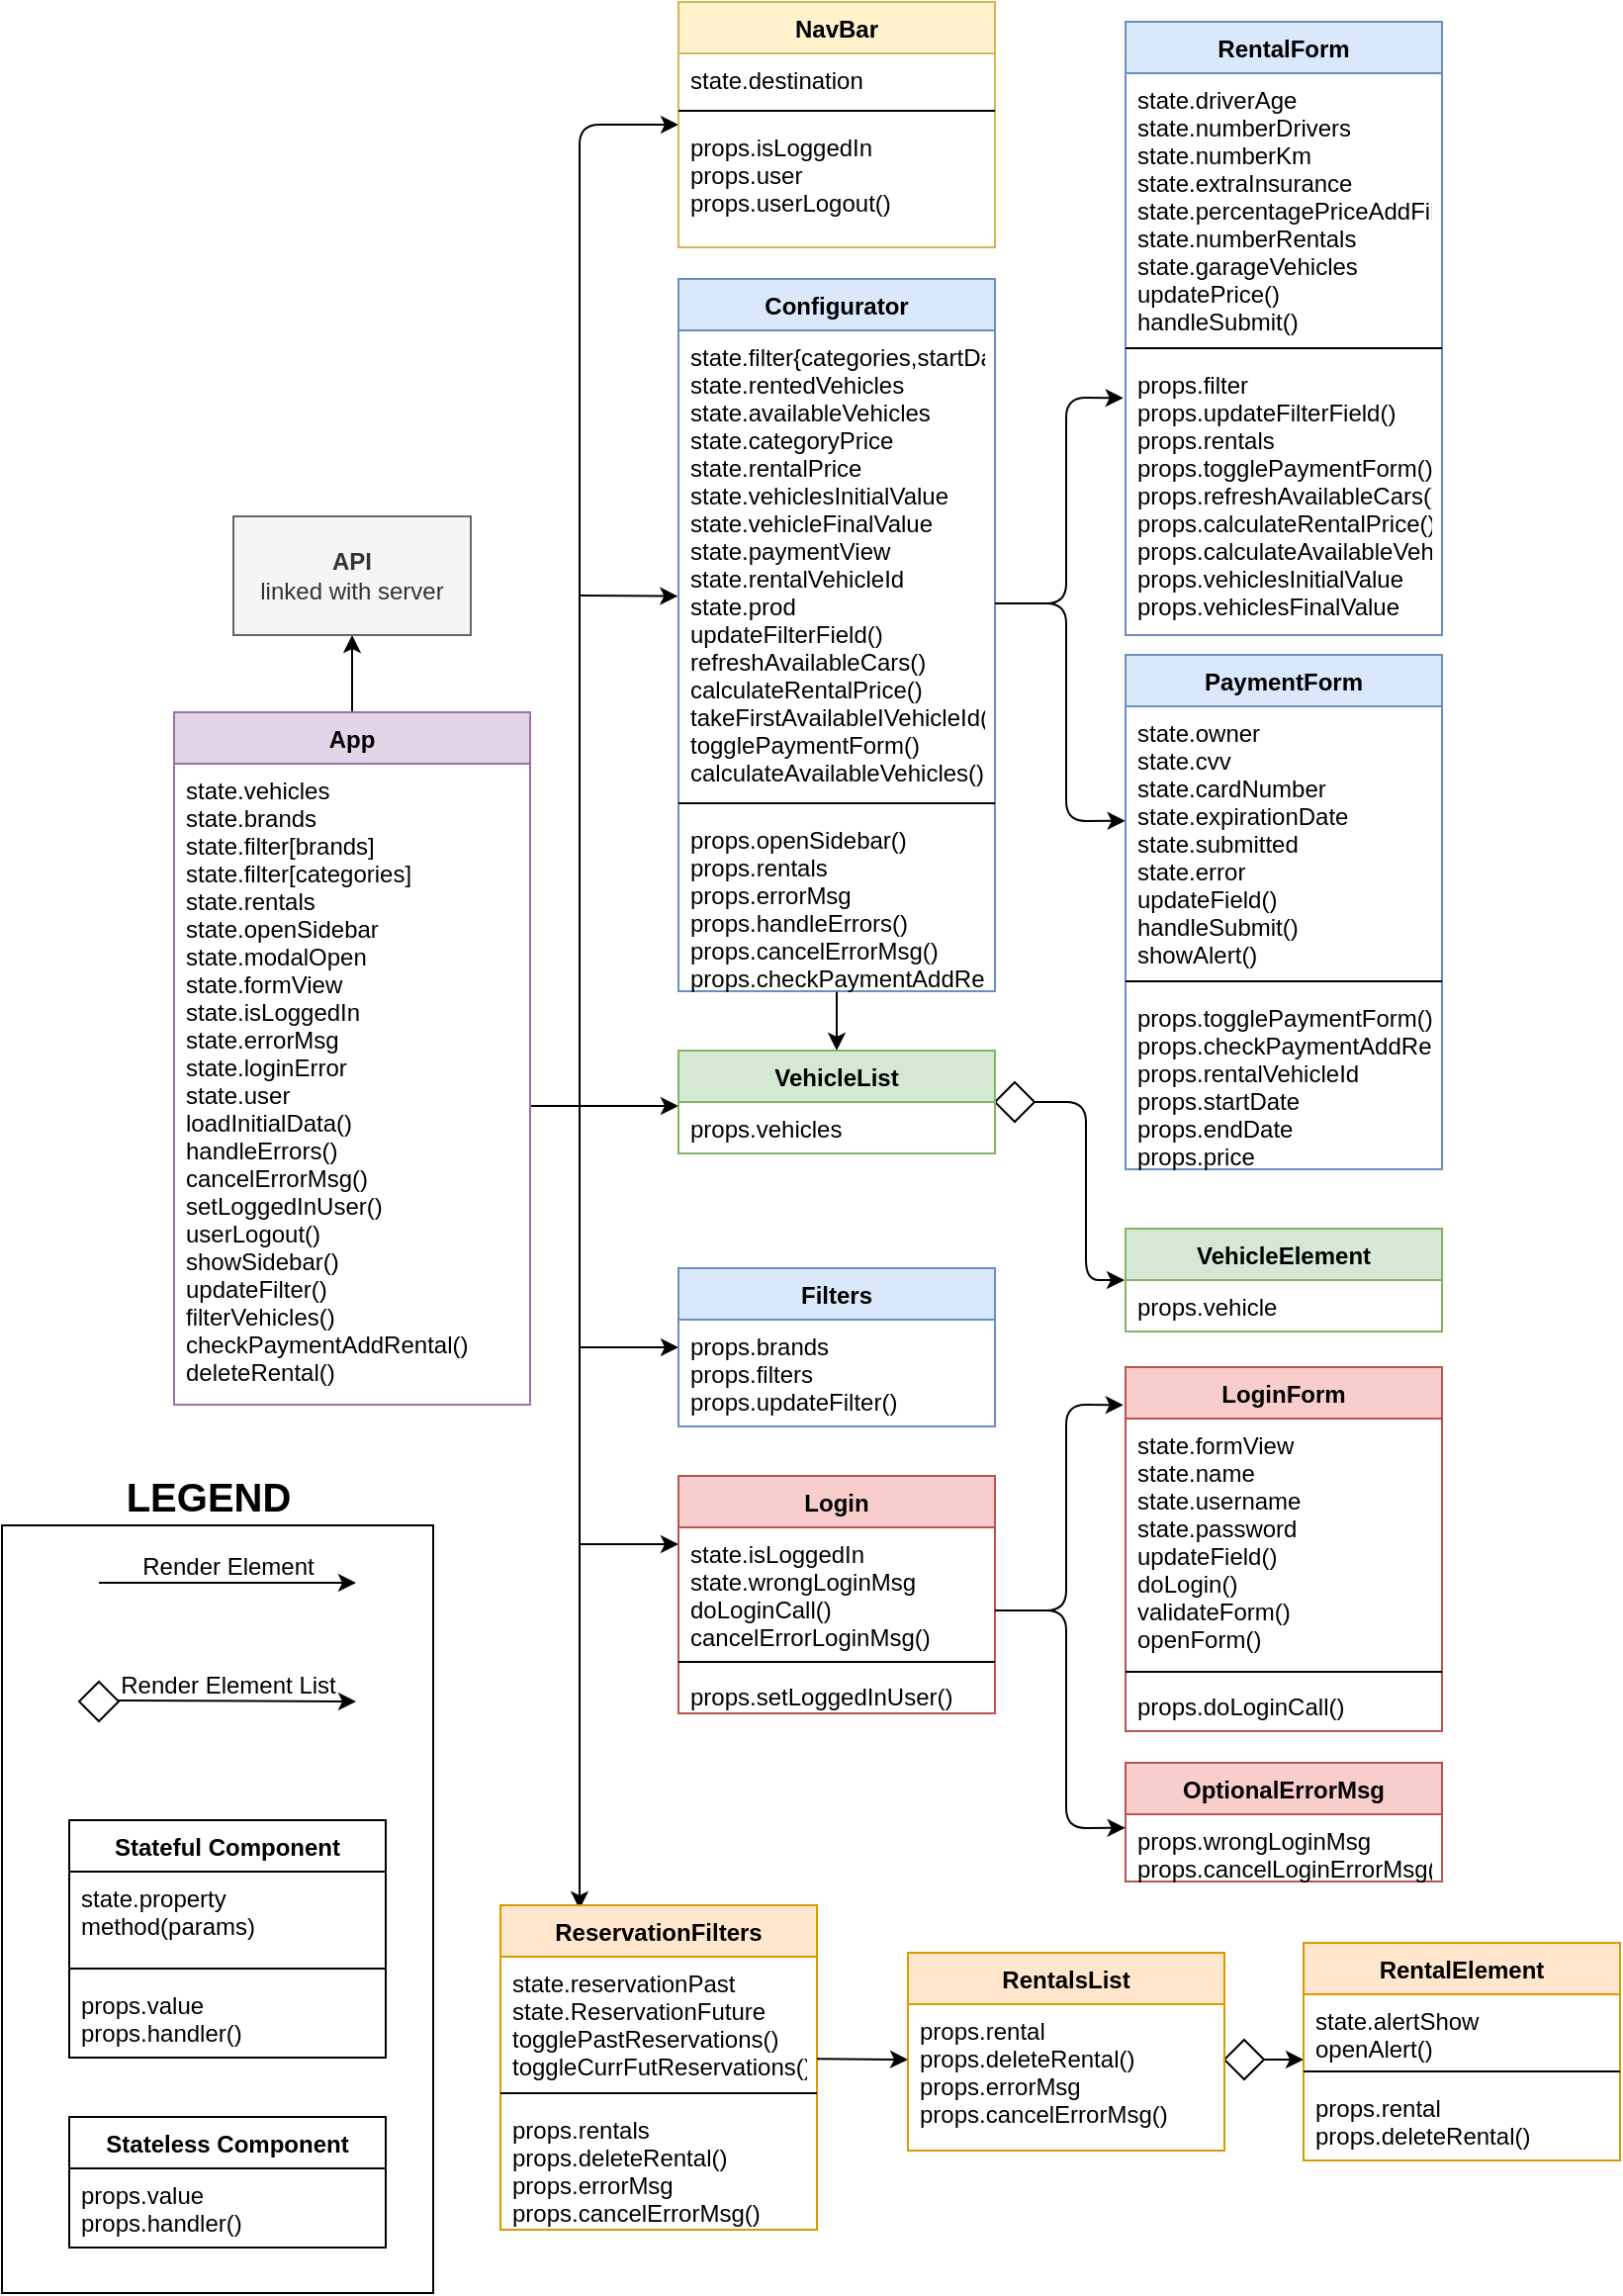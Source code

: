 <mxfile version="13.3.9" type="device"><diagram id="3cZuhn2NiqzcoNj3TXTj" name="Pagina-1"><mxGraphModel dx="786" dy="1794" grid="1" gridSize="10" guides="1" tooltips="1" connect="1" arrows="1" fold="1" page="1" pageScale="1" pageWidth="827" pageHeight="1169" math="0" shadow="0"><root><mxCell id="0"/><mxCell id="1" parent="0"/><mxCell id="CpLs233Vd5qmqUAJs4ju-28" value="&lt;b&gt;&lt;font style=&quot;font-size: 20px&quot;&gt;LEGEND&lt;/font&gt;&lt;/b&gt;" style="text;html=1;align=center;verticalAlign=middle;resizable=0;points=[];autosize=1;" parent="1" vertex="1"><mxGeometry x="56" y="-415" width="100" height="20" as="geometry"/></mxCell><mxCell id="CpLs233Vd5qmqUAJs4ju-29" value="" style="rounded=0;whiteSpace=wrap;html=1;" parent="1" vertex="1"><mxGeometry x="2" y="-390" width="218" height="388" as="geometry"/></mxCell><mxCell id="CpLs233Vd5qmqUAJs4ju-32" value="" style="endArrow=classic;html=1;" parent="1" edge="1"><mxGeometry width="50" height="50" relative="1" as="geometry"><mxPoint x="51" y="-361" as="sourcePoint"/><mxPoint x="181" y="-361" as="targetPoint"/></mxGeometry></mxCell><mxCell id="CpLs233Vd5qmqUAJs4ju-33" value="Render Element" style="text;html=1;align=center;verticalAlign=middle;resizable=0;points=[];autosize=1;" parent="1" vertex="1"><mxGeometry x="66" y="-379" width="100" height="20" as="geometry"/></mxCell><mxCell id="CpLs233Vd5qmqUAJs4ju-34" value="" style="rhombus;whiteSpace=wrap;html=1;" parent="1" vertex="1"><mxGeometry x="41" y="-311" width="20" height="20" as="geometry"/></mxCell><mxCell id="CpLs233Vd5qmqUAJs4ju-35" value="" style="endArrow=classic;html=1;" parent="1" edge="1"><mxGeometry width="50" height="50" relative="1" as="geometry"><mxPoint x="61" y="-301.5" as="sourcePoint"/><mxPoint x="181" y="-301" as="targetPoint"/></mxGeometry></mxCell><mxCell id="CpLs233Vd5qmqUAJs4ju-36" value="Render Element List" style="text;html=1;align=center;verticalAlign=middle;resizable=0;points=[];autosize=1;" parent="1" vertex="1"><mxGeometry x="56" y="-319" width="120" height="20" as="geometry"/></mxCell><mxCell id="CpLs233Vd5qmqUAJs4ju-68" value="" style="edgeStyle=orthogonalEdgeStyle;rounded=0;orthogonalLoop=1;jettySize=auto;html=1;" parent="1" source="CpLs233Vd5qmqUAJs4ju-43" target="CpLs233Vd5qmqUAJs4ju-67" edge="1"><mxGeometry relative="1" as="geometry"/></mxCell><mxCell id="CpLs233Vd5qmqUAJs4ju-74" value="" style="edgeStyle=orthogonalEdgeStyle;rounded=0;orthogonalLoop=1;jettySize=auto;html=1;entryX=0;entryY=0.077;entryDx=0;entryDy=0;entryPerimeter=0;exitX=0.998;exitY=0.534;exitDx=0;exitDy=0;exitPerimeter=0;" parent="1" source="CpLs233Vd5qmqUAJs4ju-44" target="CpLs233Vd5qmqUAJs4ju-13" edge="1"><mxGeometry relative="1" as="geometry"><mxPoint x="324" y="-716" as="targetPoint"/><Array as="points"/></mxGeometry></mxCell><mxCell id="CpLs233Vd5qmqUAJs4ju-67" value="&lt;b&gt;API&lt;/b&gt;&lt;br&gt;linked with server" style="rounded=0;whiteSpace=wrap;html=1;fillColor=#f5f5f5;strokeColor=#666666;fontColor=#333333;" parent="1" vertex="1"><mxGeometry x="119" y="-900" width="120" height="60" as="geometry"/></mxCell><mxCell id="CpLs233Vd5qmqUAJs4ju-69" value="" style="rhombus;whiteSpace=wrap;html=1;" parent="1" vertex="1"><mxGeometry x="504" y="-614" width="20" height="20" as="geometry"/></mxCell><mxCell id="CpLs233Vd5qmqUAJs4ju-70" value="" style="endArrow=classic;html=1;entryX=-0.003;entryY=0.001;entryDx=0;entryDy=0;entryPerimeter=0;exitX=1;exitY=0.5;exitDx=0;exitDy=0;" parent="1" source="CpLs233Vd5qmqUAJs4ju-69" target="CpLs233Vd5qmqUAJs4ju-21" edge="1"><mxGeometry width="50" height="50" relative="1" as="geometry"><mxPoint x="524" y="-604.5" as="sourcePoint"/><mxPoint x="614" y="-604" as="targetPoint"/><Array as="points"><mxPoint x="550" y="-604"/><mxPoint x="550" y="-514"/></Array></mxGeometry></mxCell><mxCell id="CpLs233Vd5qmqUAJs4ju-75" value="" style="endArrow=classic;html=1;entryX=0;entryY=0.5;entryDx=0;entryDy=0;" parent="1" target="CpLs233Vd5qmqUAJs4ju-8" edge="1"><mxGeometry width="50" height="50" relative="1" as="geometry"><mxPoint x="294" y="-629" as="sourcePoint"/><mxPoint x="344.16" y="-1112.896" as="targetPoint"/><Array as="points"><mxPoint x="294" y="-1098"/></Array></mxGeometry></mxCell><mxCell id="CpLs233Vd5qmqUAJs4ju-76" value="" style="endArrow=classic;html=1;entryX=-0.002;entryY=0.574;entryDx=0;entryDy=0;entryPerimeter=0;" parent="1" edge="1" target="CpLs233Vd5qmqUAJs4ju-64"><mxGeometry width="50" height="50" relative="1" as="geometry"><mxPoint x="294" y="-860" as="sourcePoint"/><mxPoint x="344" y="-933" as="targetPoint"/></mxGeometry></mxCell><mxCell id="CpLs233Vd5qmqUAJs4ju-77" value="" style="endArrow=classic;html=1;entryX=0.25;entryY=0;entryDx=0;entryDy=0;" parent="1" edge="1"><mxGeometry width="50" height="50" relative="1" as="geometry"><mxPoint x="294" y="-634" as="sourcePoint"/><mxPoint x="294" y="-196" as="targetPoint"/><Array as="points"><mxPoint x="294" y="-310"/></Array></mxGeometry></mxCell><mxCell id="CpLs233Vd5qmqUAJs4ju-24" value="Stateful Component" style="swimlane;fontStyle=1;align=center;verticalAlign=top;childLayout=stackLayout;horizontal=1;startSize=26;horizontalStack=0;resizeParent=1;resizeParentMax=0;resizeLast=0;collapsible=1;marginBottom=0;" parent="1" vertex="1"><mxGeometry x="36" y="-241" width="160" height="120" as="geometry"><mxRectangle x="120" y="250" width="60" height="26" as="alternateBounds"/></mxGeometry></mxCell><mxCell id="CpLs233Vd5qmqUAJs4ju-25" value="state.property&#10;method(params)" style="text;strokeColor=none;fillColor=none;align=left;verticalAlign=top;spacingLeft=4;spacingRight=4;overflow=hidden;rotatable=0;points=[[0,0.5],[1,0.5]];portConstraint=eastwest;" parent="CpLs233Vd5qmqUAJs4ju-24" vertex="1"><mxGeometry y="26" width="160" height="44" as="geometry"/></mxCell><mxCell id="CpLs233Vd5qmqUAJs4ju-26" value="" style="line;strokeWidth=1;fillColor=none;align=left;verticalAlign=middle;spacingTop=-1;spacingLeft=3;spacingRight=3;rotatable=0;labelPosition=right;points=[];portConstraint=eastwest;" parent="CpLs233Vd5qmqUAJs4ju-24" vertex="1"><mxGeometry y="70" width="160" height="10" as="geometry"/></mxCell><mxCell id="CpLs233Vd5qmqUAJs4ju-27" value="props.value&#10;props.handler()" style="text;strokeColor=none;fillColor=none;align=left;verticalAlign=top;spacingLeft=4;spacingRight=4;overflow=hidden;rotatable=0;points=[[0,0.5],[1,0.5]];portConstraint=eastwest;" parent="CpLs233Vd5qmqUAJs4ju-24" vertex="1"><mxGeometry y="80" width="160" height="40" as="geometry"/></mxCell><mxCell id="CpLs233Vd5qmqUAJs4ju-39" value="Stateless Component" style="swimlane;fontStyle=1;align=center;verticalAlign=top;childLayout=stackLayout;horizontal=1;startSize=26;horizontalStack=0;resizeParent=1;resizeParentMax=0;resizeLast=0;collapsible=1;marginBottom=0;" parent="1" vertex="1"><mxGeometry x="36" y="-91" width="160" height="66" as="geometry"><mxRectangle x="120" y="250" width="60" height="26" as="alternateBounds"/></mxGeometry></mxCell><mxCell id="CpLs233Vd5qmqUAJs4ju-42" value="props.value&#10;props.handler()" style="text;strokeColor=none;fillColor=none;align=left;verticalAlign=top;spacingLeft=4;spacingRight=4;overflow=hidden;rotatable=0;points=[[0,0.5],[1,0.5]];portConstraint=eastwest;" parent="CpLs233Vd5qmqUAJs4ju-39" vertex="1"><mxGeometry y="26" width="160" height="40" as="geometry"/></mxCell><mxCell id="CpLs233Vd5qmqUAJs4ju-95" value="" style="endArrow=classic;html=1;" parent="1" edge="1"><mxGeometry width="50" height="50" relative="1" as="geometry"><mxPoint x="294" y="-380.5" as="sourcePoint"/><mxPoint x="344" y="-380.5" as="targetPoint"/></mxGeometry></mxCell><mxCell id="CpLs233Vd5qmqUAJs4ju-99" value="" style="rhombus;whiteSpace=wrap;html=1;" parent="1" vertex="1"><mxGeometry x="620" y="-130" width="20" height="20" as="geometry"/></mxCell><mxCell id="CpLs233Vd5qmqUAJs4ju-100" value="" style="endArrow=classic;html=1;entryX=-0.003;entryY=0.001;entryDx=0;entryDy=0;entryPerimeter=0;exitX=1;exitY=0.5;exitDx=0;exitDy=0;" parent="1" source="CpLs233Vd5qmqUAJs4ju-99" edge="1"><mxGeometry width="50" height="50" relative="1" as="geometry"><mxPoint x="610.48" y="-120.5" as="sourcePoint"/><mxPoint x="660" y="-119.974" as="targetPoint"/></mxGeometry></mxCell><mxCell id="CpLs233Vd5qmqUAJs4ju-43" value="App" style="swimlane;fontStyle=1;align=center;verticalAlign=top;childLayout=stackLayout;horizontal=1;startSize=26;horizontalStack=0;resizeParent=1;resizeParentMax=0;resizeLast=0;collapsible=1;marginBottom=0;fillColor=#e1d5e7;strokeColor=#9673a6;" parent="1" vertex="1"><mxGeometry x="89" y="-801" width="180" height="350" as="geometry"><mxRectangle x="120" y="250" width="60" height="26" as="alternateBounds"/></mxGeometry></mxCell><mxCell id="CpLs233Vd5qmqUAJs4ju-44" value="state.vehicles&#10;state.brands&#10;state.filter[brands]&#10;state.filter[categories]&#10;state.rentals&#10;state.openSidebar&#10;state.modalOpen&#10;state.formView&#10;state.isLoggedIn&#10;state.errorMsg&#10;state.loginError&#10;state.user&#10;loadInitialData()&#10;handleErrors()&#10;cancelErrorMsg()&#10;setLoggedInUser()&#10;userLogout()&#10;showSidebar()&#10;updateFilter()&#10;filterVehicles()&#10;checkPaymentAddRental()&#10;deleteRental()&#10;" style="text;strokeColor=none;fillColor=none;align=left;verticalAlign=top;spacingLeft=4;spacingRight=4;overflow=hidden;rotatable=0;points=[[0,0.5],[1,0.5]];portConstraint=eastwest;" parent="CpLs233Vd5qmqUAJs4ju-43" vertex="1"><mxGeometry y="26" width="180" height="324" as="geometry"/></mxCell><mxCell id="CpLs233Vd5qmqUAJs4ju-8" value="NavBar" style="swimlane;fontStyle=1;align=center;verticalAlign=top;childLayout=stackLayout;horizontal=1;startSize=26;horizontalStack=0;resizeParent=1;resizeParentMax=0;resizeLast=0;collapsible=1;marginBottom=0;fillColor=#fff2cc;strokeColor=#d6b656;" parent="1" vertex="1"><mxGeometry x="344" y="-1160" width="160" height="124" as="geometry"><mxRectangle x="120" y="250" width="60" height="26" as="alternateBounds"/></mxGeometry></mxCell><mxCell id="exmykn1GDkYW_zSlZaYx-5" value="state.destination&#10;" style="text;strokeColor=none;fillColor=none;align=left;verticalAlign=top;spacingLeft=4;spacingRight=4;overflow=hidden;rotatable=0;points=[[0,0.5],[1,0.5]];portConstraint=eastwest;" vertex="1" parent="CpLs233Vd5qmqUAJs4ju-8"><mxGeometry y="26" width="160" height="24" as="geometry"/></mxCell><mxCell id="exmykn1GDkYW_zSlZaYx-2" value="" style="line;strokeWidth=1;fillColor=none;align=left;verticalAlign=middle;spacingTop=-1;spacingLeft=3;spacingRight=3;rotatable=0;labelPosition=right;points=[];portConstraint=eastwest;" vertex="1" parent="CpLs233Vd5qmqUAJs4ju-8"><mxGeometry y="50" width="160" height="10" as="geometry"/></mxCell><mxCell id="CpLs233Vd5qmqUAJs4ju-9" value="props.isLoggedIn&#10;props.user&#10;props.userLogout()" style="text;strokeColor=none;fillColor=none;align=left;verticalAlign=top;spacingLeft=4;spacingRight=4;overflow=hidden;rotatable=0;points=[[0,0.5],[1,0.5]];portConstraint=eastwest;" parent="CpLs233Vd5qmqUAJs4ju-8" vertex="1"><mxGeometry y="60" width="160" height="64" as="geometry"/></mxCell><mxCell id="exmykn1GDkYW_zSlZaYx-9" value="ReservationFilters" style="swimlane;fontStyle=1;align=center;verticalAlign=top;childLayout=stackLayout;horizontal=1;startSize=26;horizontalStack=0;resizeParent=1;resizeParentMax=0;resizeLast=0;collapsible=1;marginBottom=0;fillColor=#ffe6cc;strokeColor=#d79b00;" vertex="1" parent="1"><mxGeometry x="254" y="-198" width="160" height="164" as="geometry"><mxRectangle x="120" y="250" width="60" height="26" as="alternateBounds"/></mxGeometry></mxCell><mxCell id="exmykn1GDkYW_zSlZaYx-10" value="state.reservationPast&#10;state.ReservationFuture&#10;togglePastReservations()&#10;toggleCurrFutReservations()&#10;" style="text;strokeColor=none;fillColor=none;align=left;verticalAlign=top;spacingLeft=4;spacingRight=4;overflow=hidden;rotatable=0;points=[[0,0.5],[1,0.5]];portConstraint=eastwest;" vertex="1" parent="exmykn1GDkYW_zSlZaYx-9"><mxGeometry y="26" width="160" height="64" as="geometry"/></mxCell><mxCell id="exmykn1GDkYW_zSlZaYx-11" value="" style="line;strokeWidth=1;fillColor=none;align=left;verticalAlign=middle;spacingTop=-1;spacingLeft=3;spacingRight=3;rotatable=0;labelPosition=right;points=[];portConstraint=eastwest;" vertex="1" parent="exmykn1GDkYW_zSlZaYx-9"><mxGeometry y="90" width="160" height="10" as="geometry"/></mxCell><mxCell id="exmykn1GDkYW_zSlZaYx-12" value="props.rentals&#10;props.deleteRental()&#10;props.errorMsg&#10;props.cancelErrorMsg()" style="text;strokeColor=none;fillColor=none;align=left;verticalAlign=top;spacingLeft=4;spacingRight=4;overflow=hidden;rotatable=0;points=[[0,0.5],[1,0.5]];portConstraint=eastwest;" vertex="1" parent="exmykn1GDkYW_zSlZaYx-9"><mxGeometry y="100" width="160" height="64" as="geometry"/></mxCell><mxCell id="exmykn1GDkYW_zSlZaYx-13" value="" style="endArrow=classic;html=1;" edge="1" parent="1"><mxGeometry width="50" height="50" relative="1" as="geometry"><mxPoint x="414" y="-120.42" as="sourcePoint"/><mxPoint x="460" y="-120" as="targetPoint"/></mxGeometry></mxCell><mxCell id="CpLs233Vd5qmqUAJs4ju-51" value="RentalsList" style="swimlane;fontStyle=1;align=center;verticalAlign=top;childLayout=stackLayout;horizontal=1;startSize=26;horizontalStack=0;resizeParent=1;resizeParentMax=0;resizeLast=0;collapsible=1;marginBottom=0;fillColor=#ffe6cc;strokeColor=#d79b00;" parent="1" vertex="1"><mxGeometry x="460" y="-174" width="160" height="100" as="geometry"><mxRectangle x="120" y="250" width="60" height="26" as="alternateBounds"/></mxGeometry></mxCell><mxCell id="CpLs233Vd5qmqUAJs4ju-54" value="props.rental&#10;props.deleteRental()&#10;props.errorMsg&#10;props.cancelErrorMsg()" style="text;strokeColor=none;fillColor=none;align=left;verticalAlign=top;spacingLeft=4;spacingRight=4;overflow=hidden;rotatable=0;points=[[0,0.5],[1,0.5]];portConstraint=eastwest;" parent="CpLs233Vd5qmqUAJs4ju-51" vertex="1"><mxGeometry y="26" width="160" height="74" as="geometry"/></mxCell><mxCell id="CpLs233Vd5qmqUAJs4ju-55" value="RentalElement" style="swimlane;fontStyle=1;align=center;verticalAlign=top;childLayout=stackLayout;horizontal=1;startSize=26;horizontalStack=0;resizeParent=1;resizeParentMax=0;resizeLast=0;collapsible=1;marginBottom=0;fillColor=#ffe6cc;strokeColor=#d79b00;" parent="1" vertex="1"><mxGeometry x="660" y="-179" width="160" height="110" as="geometry"><mxRectangle x="120" y="250" width="60" height="26" as="alternateBounds"/></mxGeometry></mxCell><mxCell id="CpLs233Vd5qmqUAJs4ju-56" value="state.alertShow&#10;openAlert()" style="text;strokeColor=none;fillColor=none;align=left;verticalAlign=top;spacingLeft=4;spacingRight=4;overflow=hidden;rotatable=0;points=[[0,0.5],[1,0.5]];portConstraint=eastwest;" parent="CpLs233Vd5qmqUAJs4ju-55" vertex="1"><mxGeometry y="26" width="160" height="34" as="geometry"/></mxCell><mxCell id="CpLs233Vd5qmqUAJs4ju-57" value="" style="line;strokeWidth=1;fillColor=none;align=left;verticalAlign=middle;spacingTop=-1;spacingLeft=3;spacingRight=3;rotatable=0;labelPosition=right;points=[];portConstraint=eastwest;" parent="CpLs233Vd5qmqUAJs4ju-55" vertex="1"><mxGeometry y="60" width="160" height="10" as="geometry"/></mxCell><mxCell id="CpLs233Vd5qmqUAJs4ju-58" value="props.rental&#10;props.deleteRental()" style="text;strokeColor=none;fillColor=none;align=left;verticalAlign=top;spacingLeft=4;spacingRight=4;overflow=hidden;rotatable=0;points=[[0,0.5],[1,0.5]];portConstraint=eastwest;" parent="CpLs233Vd5qmqUAJs4ju-55" vertex="1"><mxGeometry y="70" width="160" height="40" as="geometry"/></mxCell><mxCell id="CpLs233Vd5qmqUAJs4ju-63" value="Configurator" style="swimlane;fontStyle=1;align=center;verticalAlign=top;childLayout=stackLayout;horizontal=1;startSize=26;horizontalStack=0;resizeParent=1;resizeParentMax=0;resizeLast=0;collapsible=1;marginBottom=0;fillColor=#dae8fc;strokeColor=#6c8ebf;" parent="1" vertex="1"><mxGeometry x="344" y="-1020" width="160" height="360" as="geometry"><mxRectangle x="120" y="250" width="60" height="26" as="alternateBounds"/></mxGeometry></mxCell><mxCell id="CpLs233Vd5qmqUAJs4ju-64" value="state.filter{categories,startDate,endDate}&#10;state.rentedVehicles&#10;state.availableVehicles&#10;state.categoryPrice&#10;state.rentalPrice&#10;state.vehiclesInitialValue&#10;state.vehicleFinalValue&#10;state.paymentView&#10;state.rentalVehicleId&#10;state.prod&#10;updateFilterField()&#10;refreshAvailableCars()&#10;calculateRentalPrice()&#10;takeFirstAvailableIVehicleId()&#10;togglePaymentForm()&#10;calculateAvailableVehicles()" style="text;strokeColor=none;fillColor=none;align=left;verticalAlign=top;spacingLeft=4;spacingRight=4;overflow=hidden;rotatable=0;points=[[0,0.5],[1,0.5]];portConstraint=eastwest;" parent="CpLs233Vd5qmqUAJs4ju-63" vertex="1"><mxGeometry y="26" width="160" height="234" as="geometry"/></mxCell><mxCell id="CpLs233Vd5qmqUAJs4ju-65" value="" style="line;strokeWidth=1;fillColor=none;align=left;verticalAlign=middle;spacingTop=-1;spacingLeft=3;spacingRight=3;rotatable=0;labelPosition=right;points=[];portConstraint=eastwest;" parent="CpLs233Vd5qmqUAJs4ju-63" vertex="1"><mxGeometry y="260" width="160" height="10" as="geometry"/></mxCell><mxCell id="CpLs233Vd5qmqUAJs4ju-66" value="props.openSidebar()&#10;props.rentals&#10;props.errorMsg&#10;props.handleErrors()&#10;props.cancelErrorMsg()&#10;props.checkPaymentAddRental()" style="text;strokeColor=none;fillColor=none;align=left;verticalAlign=top;spacingLeft=4;spacingRight=4;overflow=hidden;rotatable=0;points=[[0,0.5],[1,0.5]];portConstraint=eastwest;" parent="CpLs233Vd5qmqUAJs4ju-63" vertex="1"><mxGeometry y="270" width="160" height="90" as="geometry"/></mxCell><mxCell id="exmykn1GDkYW_zSlZaYx-22" value="" style="endArrow=classic;html=1;entryX=0.5;entryY=0;entryDx=0;entryDy=0;exitX=0.5;exitY=1.004;exitDx=0;exitDy=0;exitPerimeter=0;" edge="1" parent="1" source="CpLs233Vd5qmqUAJs4ju-66" target="CpLs233Vd5qmqUAJs4ju-12"><mxGeometry width="50" height="50" relative="1" as="geometry"><mxPoint x="304.0" y="-923" as="sourcePoint"/><mxPoint x="354.0" y="-923" as="targetPoint"/></mxGeometry></mxCell><mxCell id="CpLs233Vd5qmqUAJs4ju-12" value="VehicleList" style="swimlane;fontStyle=1;align=center;verticalAlign=top;childLayout=stackLayout;horizontal=1;startSize=26;horizontalStack=0;resizeParent=1;resizeParentMax=0;resizeLast=0;collapsible=1;marginBottom=0;fillColor=#d5e8d4;strokeColor=#82b366;" parent="1" vertex="1"><mxGeometry x="344" y="-630" width="160" height="52" as="geometry"><mxRectangle x="120" y="250" width="60" height="26" as="alternateBounds"/></mxGeometry></mxCell><mxCell id="CpLs233Vd5qmqUAJs4ju-13" value="props.vehicles" style="text;strokeColor=none;fillColor=none;align=left;verticalAlign=top;spacingLeft=4;spacingRight=4;overflow=hidden;rotatable=0;points=[[0,0.5],[1,0.5]];portConstraint=eastwest;" parent="CpLs233Vd5qmqUAJs4ju-12" vertex="1"><mxGeometry y="26" width="160" height="26" as="geometry"/></mxCell><mxCell id="exmykn1GDkYW_zSlZaYx-14" value="RentalForm" style="swimlane;fontStyle=1;align=center;verticalAlign=top;childLayout=stackLayout;horizontal=1;startSize=26;horizontalStack=0;resizeParent=1;resizeParentMax=0;resizeLast=0;collapsible=1;marginBottom=0;fillColor=#dae8fc;strokeColor=#6c8ebf;" vertex="1" parent="1"><mxGeometry x="570" y="-1150" width="160" height="310" as="geometry"><mxRectangle x="120" y="250" width="60" height="26" as="alternateBounds"/></mxGeometry></mxCell><mxCell id="exmykn1GDkYW_zSlZaYx-15" value="state.driverAge&#10;state.numberDrivers&#10;state.numberKm&#10;state.extraInsurance&#10;state.percentagePriceAddFilter&#10;state.numberRentals&#10;state.garageVehicles&#10;updatePrice()&#10;handleSubmit()" style="text;strokeColor=none;fillColor=none;align=left;verticalAlign=top;spacingLeft=4;spacingRight=4;overflow=hidden;rotatable=0;points=[[0,0.5],[1,0.5]];portConstraint=eastwest;" vertex="1" parent="exmykn1GDkYW_zSlZaYx-14"><mxGeometry y="26" width="160" height="134" as="geometry"/></mxCell><mxCell id="exmykn1GDkYW_zSlZaYx-16" value="" style="line;strokeWidth=1;fillColor=none;align=left;verticalAlign=middle;spacingTop=-1;spacingLeft=3;spacingRight=3;rotatable=0;labelPosition=right;points=[];portConstraint=eastwest;" vertex="1" parent="exmykn1GDkYW_zSlZaYx-14"><mxGeometry y="160" width="160" height="10" as="geometry"/></mxCell><mxCell id="exmykn1GDkYW_zSlZaYx-17" value="props.filter&#10;props.updateFilterField()&#10;props.rentals&#10;props.togglePaymentForm()&#10;props.refreshAvailableCars()&#10;props.calculateRentalPrice()&#10;props.calculateAvailableVehicles()&#10;props.vehiclesInitialValue&#10;props.vehiclesFinalValue" style="text;strokeColor=none;fillColor=none;align=left;verticalAlign=top;spacingLeft=4;spacingRight=4;overflow=hidden;rotatable=0;points=[[0,0.5],[1,0.5]];portConstraint=eastwest;" vertex="1" parent="exmykn1GDkYW_zSlZaYx-14"><mxGeometry y="170" width="160" height="140" as="geometry"/></mxCell><mxCell id="exmykn1GDkYW_zSlZaYx-18" value="PaymentForm" style="swimlane;fontStyle=1;align=center;verticalAlign=top;childLayout=stackLayout;horizontal=1;startSize=26;horizontalStack=0;resizeParent=1;resizeParentMax=0;resizeLast=0;collapsible=1;marginBottom=0;fillColor=#dae8fc;strokeColor=#6c8ebf;" vertex="1" parent="1"><mxGeometry x="570" y="-830" width="160" height="260" as="geometry"><mxRectangle x="120" y="250" width="60" height="26" as="alternateBounds"/></mxGeometry></mxCell><mxCell id="exmykn1GDkYW_zSlZaYx-19" value="state.owner&#10;state.cvv&#10;state.cardNumber&#10;state.expirationDate&#10;state.submitted&#10;state.error&#10;updateField()&#10;handleSubmit()&#10;showAlert()&#10;" style="text;strokeColor=none;fillColor=none;align=left;verticalAlign=top;spacingLeft=4;spacingRight=4;overflow=hidden;rotatable=0;points=[[0,0.5],[1,0.5]];portConstraint=eastwest;" vertex="1" parent="exmykn1GDkYW_zSlZaYx-18"><mxGeometry y="26" width="160" height="134" as="geometry"/></mxCell><mxCell id="exmykn1GDkYW_zSlZaYx-20" value="" style="line;strokeWidth=1;fillColor=none;align=left;verticalAlign=middle;spacingTop=-1;spacingLeft=3;spacingRight=3;rotatable=0;labelPosition=right;points=[];portConstraint=eastwest;" vertex="1" parent="exmykn1GDkYW_zSlZaYx-18"><mxGeometry y="160" width="160" height="10" as="geometry"/></mxCell><mxCell id="exmykn1GDkYW_zSlZaYx-21" value="props.togglePaymentForm()&#10;props.checkPaymentAddRental()&#10;props.rentalVehicleId&#10;props.startDate&#10;props.endDate&#10;props.price" style="text;strokeColor=none;fillColor=none;align=left;verticalAlign=top;spacingLeft=4;spacingRight=4;overflow=hidden;rotatable=0;points=[[0,0.5],[1,0.5]];portConstraint=eastwest;" vertex="1" parent="exmykn1GDkYW_zSlZaYx-18"><mxGeometry y="170" width="160" height="90" as="geometry"/></mxCell><mxCell id="exmykn1GDkYW_zSlZaYx-23" value="" style="endArrow=classic;html=1;" edge="1" parent="1"><mxGeometry width="50" height="50" relative="1" as="geometry"><mxPoint x="294" y="-480" as="sourcePoint"/><mxPoint x="344" y="-480" as="targetPoint"/></mxGeometry></mxCell><mxCell id="CpLs233Vd5qmqUAJs4ju-20" value="VehicleElement" style="swimlane;fontStyle=1;align=center;verticalAlign=top;childLayout=stackLayout;horizontal=1;startSize=26;horizontalStack=0;resizeParent=1;resizeParentMax=0;resizeLast=0;collapsible=1;marginBottom=0;fillColor=#d5e8d4;strokeColor=#82b366;" parent="1" vertex="1"><mxGeometry x="570" y="-540" width="160" height="52" as="geometry"><mxRectangle x="120" y="250" width="60" height="26" as="alternateBounds"/></mxGeometry></mxCell><mxCell id="CpLs233Vd5qmqUAJs4ju-21" value="props.vehicle" style="text;strokeColor=none;fillColor=none;align=left;verticalAlign=top;spacingLeft=4;spacingRight=4;overflow=hidden;rotatable=0;points=[[0,0.5],[1,0.5]];portConstraint=eastwest;" parent="CpLs233Vd5qmqUAJs4ju-20" vertex="1"><mxGeometry y="26" width="160" height="26" as="geometry"/></mxCell><mxCell id="exmykn1GDkYW_zSlZaYx-24" value="" style="endArrow=classic;html=1;exitX=1;exitY=0.5;exitDx=0;exitDy=0;entryX=-0.007;entryY=0.144;entryDx=0;entryDy=0;entryPerimeter=0;" edge="1" parent="1" target="exmykn1GDkYW_zSlZaYx-17"><mxGeometry width="50" height="50" relative="1" as="geometry"><mxPoint x="504" y="-856" as="sourcePoint"/><mxPoint x="570" y="-940" as="targetPoint"/><Array as="points"><mxPoint x="540" y="-856"/><mxPoint x="540" y="-960"/></Array></mxGeometry></mxCell><mxCell id="exmykn1GDkYW_zSlZaYx-25" value="" style="endArrow=classic;html=1;exitX=1;exitY=0.5;exitDx=0;exitDy=0;entryX=-0.001;entryY=0.432;entryDx=0;entryDy=0;entryPerimeter=0;" edge="1" parent="1" target="exmykn1GDkYW_zSlZaYx-19"><mxGeometry width="50" height="50" relative="1" as="geometry"><mxPoint x="504" y="-856" as="sourcePoint"/><mxPoint x="560" y="-746.014" as="targetPoint"/><Array as="points"><mxPoint x="540" y="-856"/><mxPoint x="540" y="-746"/></Array></mxGeometry></mxCell><mxCell id="CpLs233Vd5qmqUAJs4ju-59" value="Filters" style="swimlane;fontStyle=1;align=center;verticalAlign=top;childLayout=stackLayout;horizontal=1;startSize=26;horizontalStack=0;resizeParent=1;resizeParentMax=0;resizeLast=0;collapsible=1;marginBottom=0;fillColor=#dae8fc;strokeColor=#6c8ebf;" parent="1" vertex="1"><mxGeometry x="344" y="-520" width="160" height="80" as="geometry"><mxRectangle x="120" y="250" width="60" height="26" as="alternateBounds"/></mxGeometry></mxCell><mxCell id="CpLs233Vd5qmqUAJs4ju-60" value="props.brands&#10;props.filters&#10;props.updateFilter()&#10;" style="text;strokeColor=none;fillColor=none;align=left;verticalAlign=top;spacingLeft=4;spacingRight=4;overflow=hidden;rotatable=0;points=[[0,0.5],[1,0.5]];portConstraint=eastwest;" parent="CpLs233Vd5qmqUAJs4ju-59" vertex="1"><mxGeometry y="26" width="160" height="54" as="geometry"/></mxCell><mxCell id="CpLs233Vd5qmqUAJs4ju-90" value="Login" style="swimlane;fontStyle=1;align=center;verticalAlign=top;childLayout=stackLayout;horizontal=1;startSize=26;horizontalStack=0;resizeParent=1;resizeParentMax=0;resizeLast=0;collapsible=1;marginBottom=0;fillColor=#f8cecc;strokeColor=#b85450;" parent="1" vertex="1"><mxGeometry x="344" y="-415" width="160" height="120" as="geometry"><mxRectangle x="120" y="250" width="60" height="26" as="alternateBounds"/></mxGeometry></mxCell><mxCell id="CpLs233Vd5qmqUAJs4ju-91" value="state.isLoggedIn&#10;state.wrongLoginMsg&#10;doLoginCall()&#10;cancelErrorLoginMsg()" style="text;strokeColor=none;fillColor=none;align=left;verticalAlign=top;spacingLeft=4;spacingRight=4;overflow=hidden;rotatable=0;points=[[0,0.5],[1,0.5]];portConstraint=eastwest;" parent="CpLs233Vd5qmqUAJs4ju-90" vertex="1"><mxGeometry y="26" width="160" height="64" as="geometry"/></mxCell><mxCell id="CpLs233Vd5qmqUAJs4ju-92" value="" style="line;strokeWidth=1;fillColor=none;align=left;verticalAlign=middle;spacingTop=-1;spacingLeft=3;spacingRight=3;rotatable=0;labelPosition=right;points=[];portConstraint=eastwest;" parent="CpLs233Vd5qmqUAJs4ju-90" vertex="1"><mxGeometry y="90" width="160" height="8" as="geometry"/></mxCell><mxCell id="CpLs233Vd5qmqUAJs4ju-93" value="props.setLoggedInUser()" style="text;strokeColor=none;fillColor=none;align=left;verticalAlign=top;spacingLeft=4;spacingRight=4;overflow=hidden;rotatable=0;points=[[0,0.5],[1,0.5]];portConstraint=eastwest;" parent="CpLs233Vd5qmqUAJs4ju-90" vertex="1"><mxGeometry y="98" width="160" height="22" as="geometry"/></mxCell><mxCell id="CpLs233Vd5qmqUAJs4ju-82" value="LoginForm" style="swimlane;fontStyle=1;align=center;verticalAlign=top;childLayout=stackLayout;horizontal=1;startSize=26;horizontalStack=0;resizeParent=1;resizeParentMax=0;resizeLast=0;collapsible=1;marginBottom=0;fillColor=#f8cecc;strokeColor=#b85450;" parent="1" vertex="1"><mxGeometry x="570" y="-470" width="160" height="184" as="geometry"><mxRectangle x="120" y="250" width="60" height="26" as="alternateBounds"/></mxGeometry></mxCell><mxCell id="CpLs233Vd5qmqUAJs4ju-83" value="state.formView&#10;state.name&#10;state.username&#10;state.password&#10;updateField()&#10;doLogin()&#10;validateForm()&#10;openForm()" style="text;strokeColor=none;fillColor=none;align=left;verticalAlign=top;spacingLeft=4;spacingRight=4;overflow=hidden;rotatable=0;points=[[0,0.5],[1,0.5]];portConstraint=eastwest;" parent="CpLs233Vd5qmqUAJs4ju-82" vertex="1"><mxGeometry y="26" width="160" height="124" as="geometry"/></mxCell><mxCell id="CpLs233Vd5qmqUAJs4ju-84" value="" style="line;strokeWidth=1;fillColor=none;align=left;verticalAlign=middle;spacingTop=-1;spacingLeft=3;spacingRight=3;rotatable=0;labelPosition=right;points=[];portConstraint=eastwest;" parent="CpLs233Vd5qmqUAJs4ju-82" vertex="1"><mxGeometry y="150" width="160" height="8" as="geometry"/></mxCell><mxCell id="CpLs233Vd5qmqUAJs4ju-85" value="props.doLoginCall()" style="text;strokeColor=none;fillColor=none;align=left;verticalAlign=top;spacingLeft=4;spacingRight=4;overflow=hidden;rotatable=0;points=[[0,0.5],[1,0.5]];portConstraint=eastwest;" parent="CpLs233Vd5qmqUAJs4ju-82" vertex="1"><mxGeometry y="158" width="160" height="26" as="geometry"/></mxCell><mxCell id="exmykn1GDkYW_zSlZaYx-27" value="OptionalErrorMsg" style="swimlane;fontStyle=1;align=center;verticalAlign=top;childLayout=stackLayout;horizontal=1;startSize=26;horizontalStack=0;resizeParent=1;resizeParentMax=0;resizeLast=0;collapsible=1;marginBottom=0;fillColor=#f8cecc;strokeColor=#b85450;" vertex="1" parent="1"><mxGeometry x="570" y="-270" width="160" height="60" as="geometry"><mxRectangle x="120" y="250" width="60" height="26" as="alternateBounds"/></mxGeometry></mxCell><mxCell id="exmykn1GDkYW_zSlZaYx-30" value="props.wrongLoginMsg&#10;props.cancelLoginErrorMsg()" style="text;strokeColor=none;fillColor=none;align=left;verticalAlign=top;spacingLeft=4;spacingRight=4;overflow=hidden;rotatable=0;points=[[0,0.5],[1,0.5]];portConstraint=eastwest;" vertex="1" parent="exmykn1GDkYW_zSlZaYx-27"><mxGeometry y="26" width="160" height="34" as="geometry"/></mxCell><mxCell id="exmykn1GDkYW_zSlZaYx-31" value="" style="endArrow=classic;html=1;exitX=1;exitY=0.5;exitDx=0;exitDy=0;entryX=-0.007;entryY=0.144;entryDx=0;entryDy=0;entryPerimeter=0;" edge="1" parent="1"><mxGeometry width="50" height="50" relative="1" as="geometry"><mxPoint x="504" y="-347" as="sourcePoint"/><mxPoint x="568.88" y="-450.84" as="targetPoint"/><Array as="points"><mxPoint x="540" y="-347"/><mxPoint x="540" y="-451"/></Array></mxGeometry></mxCell><mxCell id="exmykn1GDkYW_zSlZaYx-32" value="" style="endArrow=classic;html=1;exitX=1;exitY=0.5;exitDx=0;exitDy=0;entryX=-0.001;entryY=0.432;entryDx=0;entryDy=0;entryPerimeter=0;" edge="1" parent="1"><mxGeometry width="50" height="50" relative="1" as="geometry"><mxPoint x="504" y="-347" as="sourcePoint"/><mxPoint x="569.84" y="-237.112" as="targetPoint"/><Array as="points"><mxPoint x="540" y="-347"/><mxPoint x="540" y="-237"/></Array></mxGeometry></mxCell></root></mxGraphModel></diagram></mxfile>